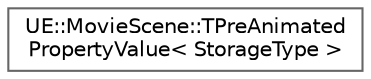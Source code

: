 digraph "Graphical Class Hierarchy"
{
 // INTERACTIVE_SVG=YES
 // LATEX_PDF_SIZE
  bgcolor="transparent";
  edge [fontname=Helvetica,fontsize=10,labelfontname=Helvetica,labelfontsize=10];
  node [fontname=Helvetica,fontsize=10,shape=box,height=0.2,width=0.4];
  rankdir="LR";
  Node0 [id="Node000000",label="UE::MovieScene::TPreAnimated\lPropertyValue\< StorageType \>",height=0.2,width=0.4,color="grey40", fillcolor="white", style="filled",URL="$da/da1/structUE_1_1MovieScene_1_1TPreAnimatedPropertyValue_3_01StorageType_01_4.html",tooltip="Pre-animated property value, specialized for no meta-data."];
}
